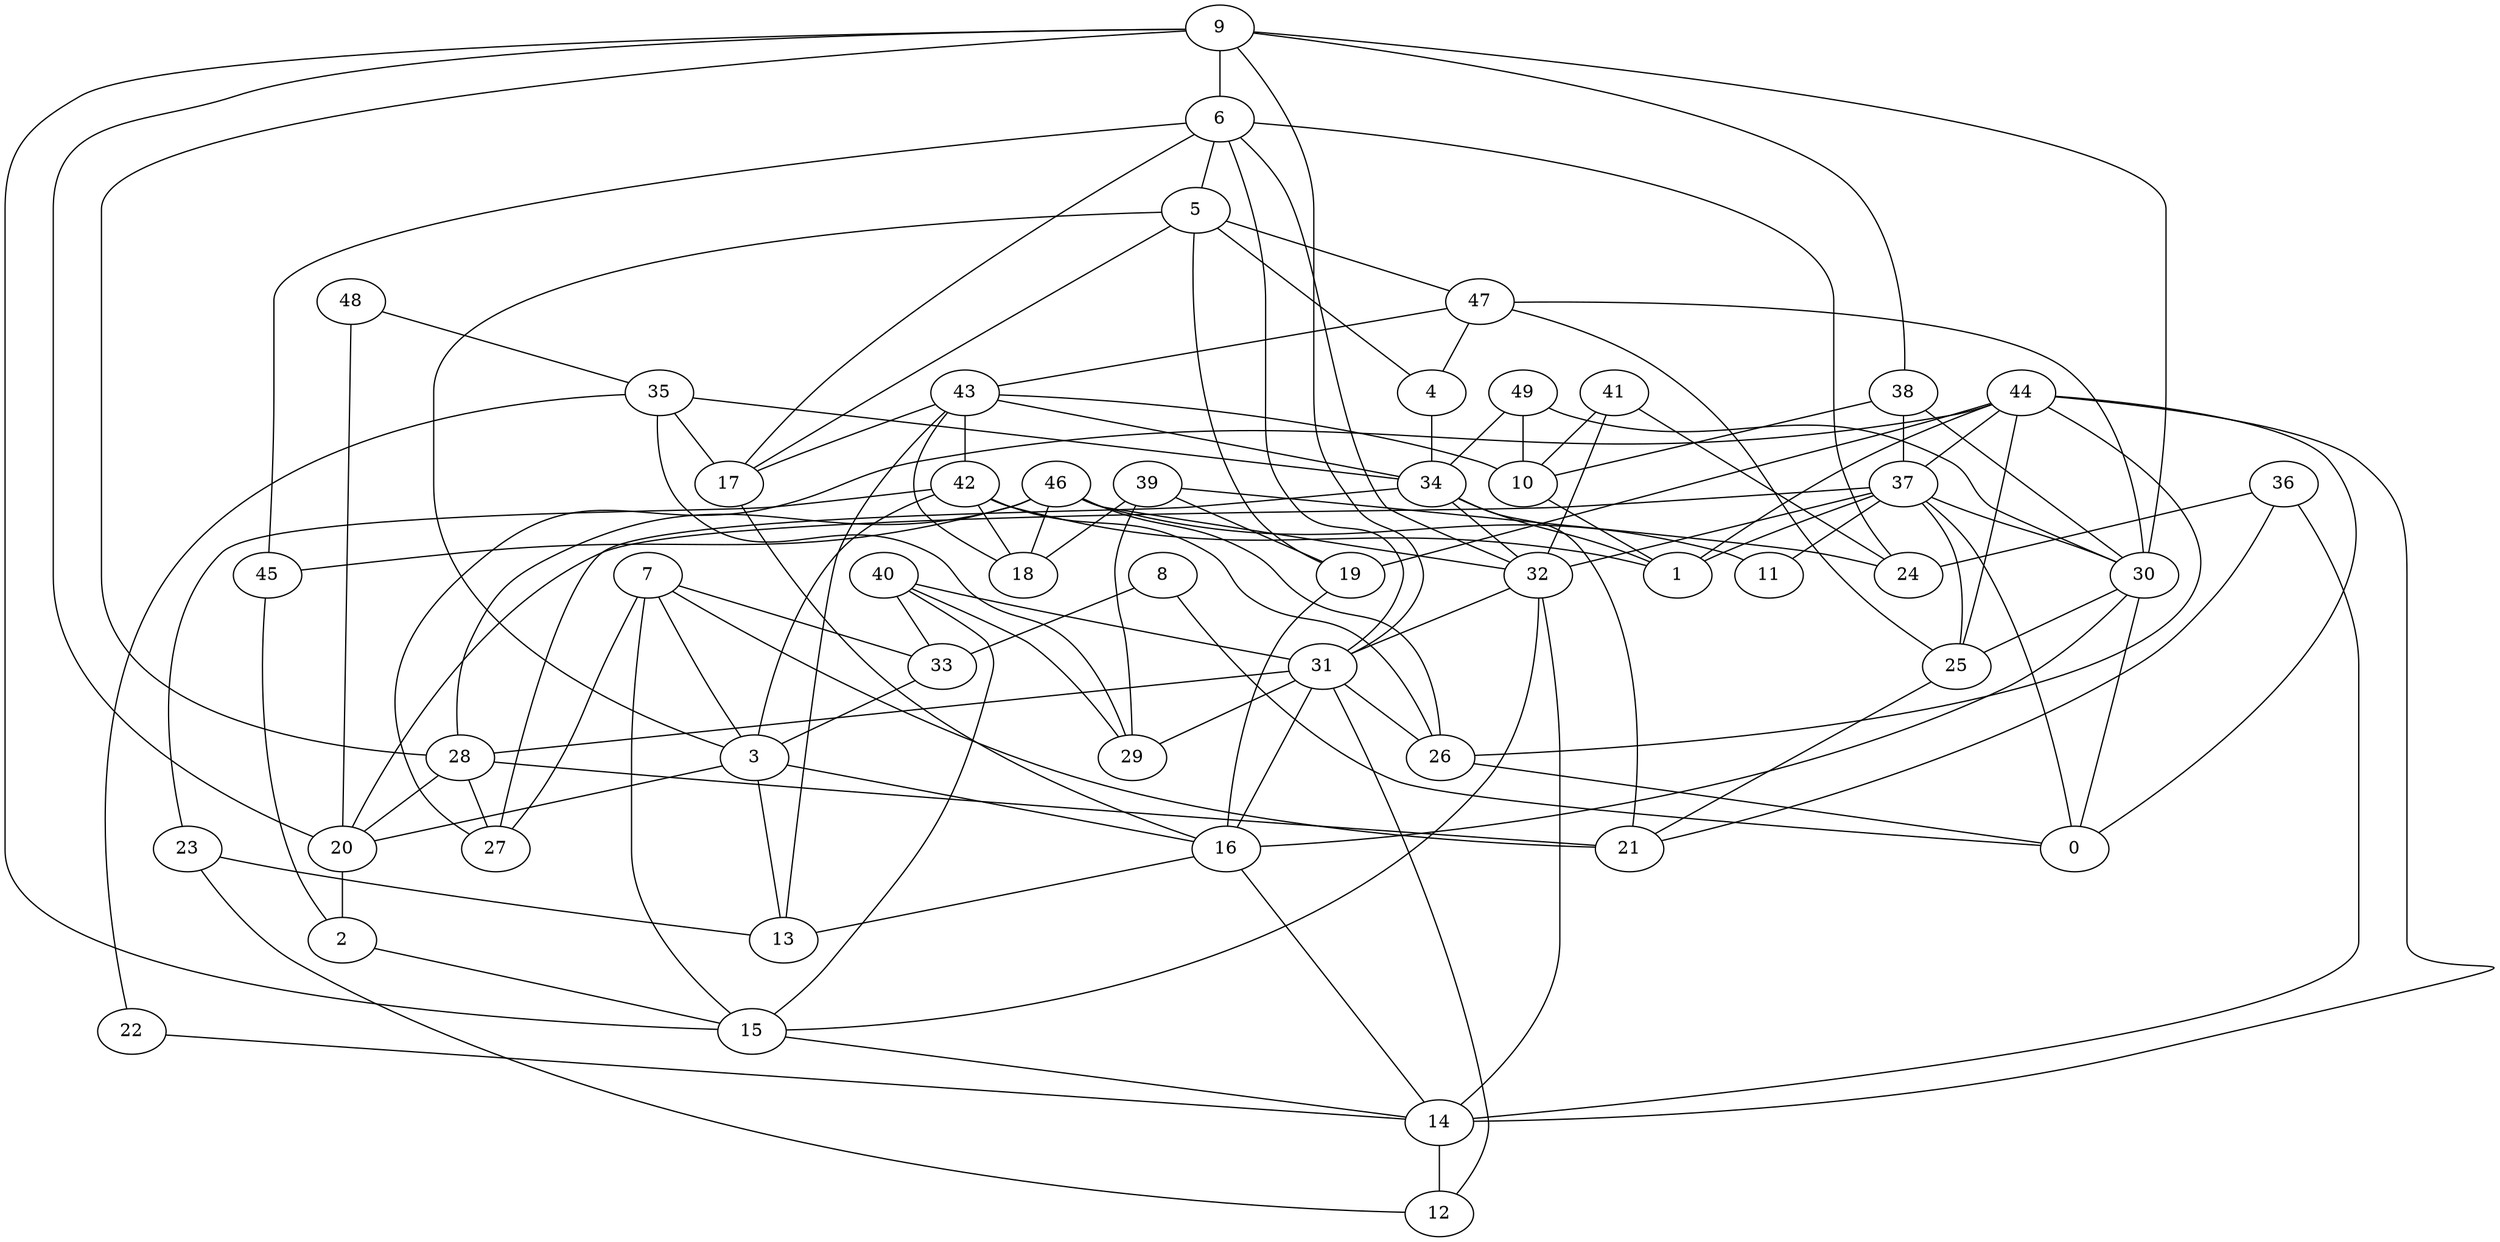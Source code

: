 digraph GG_graph {

subgraph G_graph {
edge [color = black]
"43" -> "13" [dir = none]
"43" -> "34" [dir = none]
"43" -> "42" [dir = none]
"49" -> "10" [dir = none]
"49" -> "30" [dir = none]
"49" -> "34" [dir = none]
"42" -> "23" [dir = none]
"42" -> "1" [dir = none]
"42" -> "3" [dir = none]
"42" -> "18" [dir = none]
"35" -> "22" [dir = none]
"35" -> "34" [dir = none]
"35" -> "17" [dir = none]
"35" -> "29" [dir = none]
"15" -> "14" [dir = none]
"22" -> "14" [dir = none]
"36" -> "14" [dir = none]
"36" -> "24" [dir = none]
"39" -> "19" [dir = none]
"39" -> "29" [dir = none]
"39" -> "18" [dir = none]
"37" -> "32" [dir = none]
"37" -> "0" [dir = none]
"37" -> "20" [dir = none]
"37" -> "30" [dir = none]
"37" -> "11" [dir = none]
"32" -> "14" [dir = none]
"32" -> "15" [dir = none]
"46" -> "11" [dir = none]
"46" -> "18" [dir = none]
"46" -> "28" [dir = none]
"46" -> "26" [dir = none]
"46" -> "45" [dir = none]
"7" -> "27" [dir = none]
"7" -> "3" [dir = none]
"7" -> "33" [dir = none]
"10" -> "1" [dir = none]
"28" -> "21" [dir = none]
"28" -> "20" [dir = none]
"28" -> "27" [dir = none]
"41" -> "24" [dir = none]
"41" -> "32" [dir = none]
"41" -> "10" [dir = none]
"38" -> "37" [dir = none]
"38" -> "30" [dir = none]
"38" -> "10" [dir = none]
"8" -> "33" [dir = none]
"8" -> "0" [dir = none]
"48" -> "35" [dir = none]
"48" -> "20" [dir = none]
"5" -> "17" [dir = none]
"5" -> "4" [dir = none]
"5" -> "47" [dir = none]
"5" -> "3" [dir = none]
"5" -> "19" [dir = none]
"20" -> "2" [dir = none]
"4" -> "34" [dir = none]
"23" -> "13" [dir = none]
"23" -> "12" [dir = none]
"44" -> "0" [dir = none]
"44" -> "14" [dir = none]
"44" -> "37" [dir = none]
"44" -> "27" [dir = none]
"44" -> "19" [dir = none]
"2" -> "15" [dir = none]
"25" -> "21" [dir = none]
"9" -> "20" [dir = none]
"9" -> "30" [dir = none]
"9" -> "15" [dir = none]
"9" -> "31" [dir = none]
"40" -> "33" [dir = none]
"40" -> "29" [dir = none]
"40" -> "15" [dir = none]
"40" -> "31" [dir = none]
"17" -> "16" [dir = none]
"31" -> "29" [dir = none]
"31" -> "28" [dir = none]
"31" -> "26" [dir = none]
"47" -> "25" [dir = none]
"47" -> "30" [dir = none]
"16" -> "14" [dir = none]
"16" -> "13" [dir = none]
"6" -> "45" [dir = none]
"6" -> "5" [dir = none]
"6" -> "32" [dir = none]
"6" -> "31" [dir = none]
"6" -> "17" [dir = none]
"6" -> "24" [dir = none]
"45" -> "2" [dir = none]
"30" -> "16" [dir = none]
"3" -> "20" [dir = none]
"3" -> "16" [dir = none]
"3" -> "13" [dir = none]
"34" -> "27" [dir = none]
"34" -> "1" [dir = none]
"34" -> "32" [dir = none]
"34" -> "21" [dir = none]
"14" -> "12" [dir = none]
"44" -> "25" [dir = none]
"46" -> "32" [dir = none]
"31" -> "12" [dir = none]
"43" -> "17" [dir = none]
"32" -> "31" [dir = none]
"31" -> "16" [dir = none]
"37" -> "25" [dir = none]
"44" -> "26" [dir = none]
"19" -> "16" [dir = none]
"9" -> "38" [dir = none]
"39" -> "24" [dir = none]
"30" -> "25" [dir = none]
"47" -> "4" [dir = none]
"36" -> "21" [dir = none]
"7" -> "21" [dir = none]
"9" -> "28" [dir = none]
"43" -> "18" [dir = none]
"7" -> "15" [dir = none]
"33" -> "3" [dir = none]
"42" -> "26" [dir = none]
"44" -> "1" [dir = none]
"30" -> "0" [dir = none]
"43" -> "10" [dir = none]
"26" -> "0" [dir = none]
"37" -> "1" [dir = none]
"9" -> "6" [dir = none]
"47" -> "43" [dir = none]
}

}
